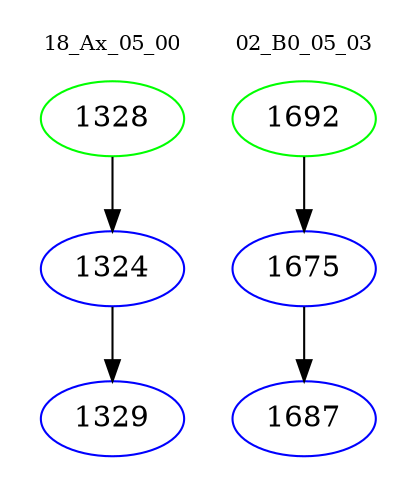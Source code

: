 digraph{
subgraph cluster_0 {
color = white
label = "18_Ax_05_00";
fontsize=10;
T0_1328 [label="1328", color="green"]
T0_1328 -> T0_1324 [color="black"]
T0_1324 [label="1324", color="blue"]
T0_1324 -> T0_1329 [color="black"]
T0_1329 [label="1329", color="blue"]
}
subgraph cluster_1 {
color = white
label = "02_B0_05_03";
fontsize=10;
T1_1692 [label="1692", color="green"]
T1_1692 -> T1_1675 [color="black"]
T1_1675 [label="1675", color="blue"]
T1_1675 -> T1_1687 [color="black"]
T1_1687 [label="1687", color="blue"]
}
}
